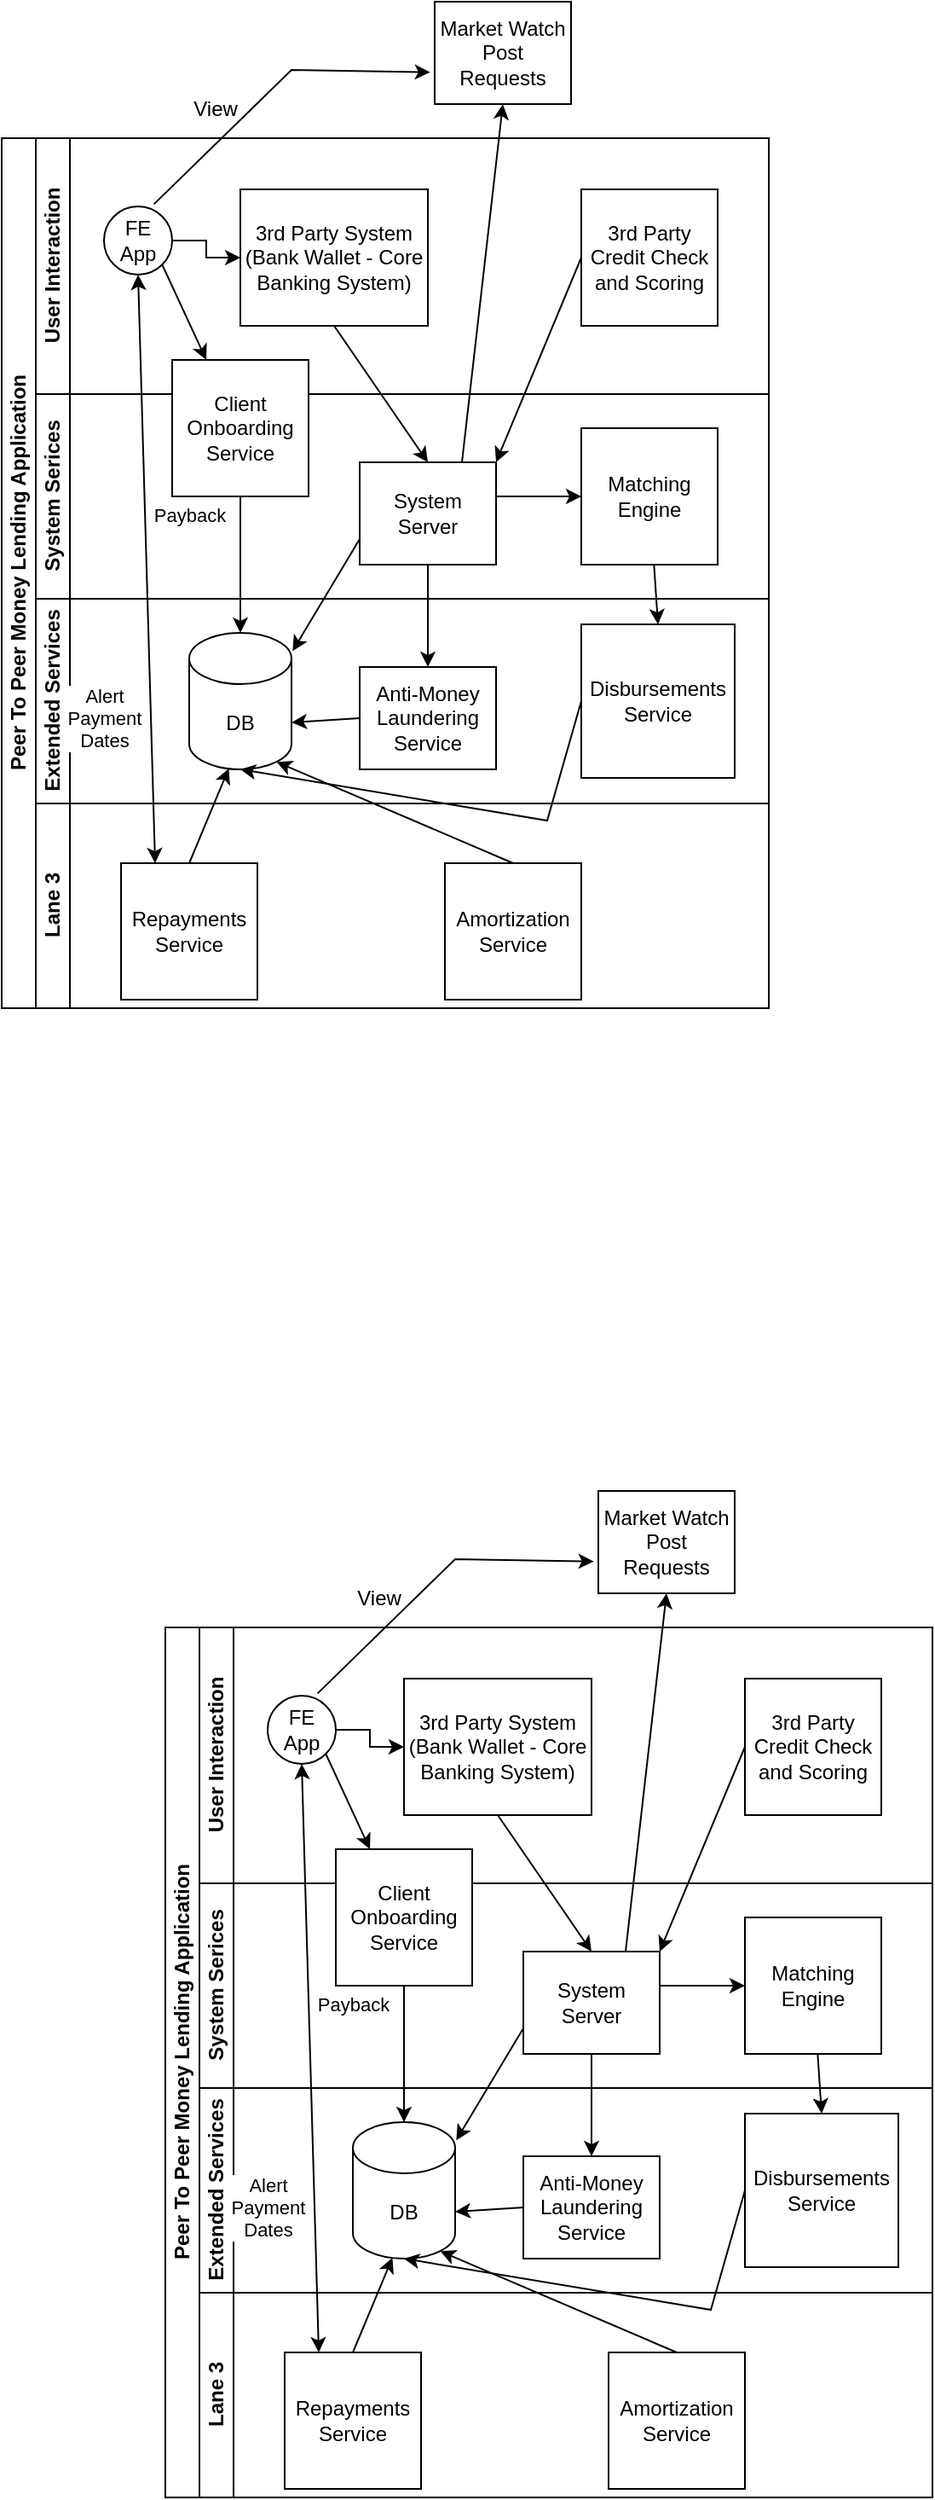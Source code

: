 <mxfile version="21.5.2" type="github">
  <diagram id="prtHgNgQTEPvFCAcTncT" name="Page-1">
    <mxGraphModel dx="1090" dy="641" grid="1" gridSize="10" guides="1" tooltips="1" connect="1" arrows="1" fold="1" page="1" pageScale="1" pageWidth="827" pageHeight="1169" math="0" shadow="0">
      <root>
        <mxCell id="0" />
        <mxCell id="1" parent="0" />
        <mxCell id="dNxyNK7c78bLwvsdeMH5-19" value="Peer To Peer Money Lending Application" style="swimlane;html=1;childLayout=stackLayout;resizeParent=1;resizeParentMax=0;horizontal=0;startSize=20;horizontalStack=0;" parent="1" vertex="1">
          <mxGeometry x="120" y="120" width="450" height="510" as="geometry" />
        </mxCell>
        <mxCell id="dNxyNK7c78bLwvsdeMH5-20" value="User Interaction" style="swimlane;html=1;startSize=20;horizontal=0;" parent="dNxyNK7c78bLwvsdeMH5-19" vertex="1">
          <mxGeometry x="20" width="430" height="150" as="geometry">
            <mxRectangle x="20" width="430" height="30" as="alternateBounds" />
          </mxGeometry>
        </mxCell>
        <mxCell id="dNxyNK7c78bLwvsdeMH5-25" value="" style="edgeStyle=orthogonalEdgeStyle;rounded=0;orthogonalLoop=1;jettySize=auto;html=1;" parent="dNxyNK7c78bLwvsdeMH5-20" source="dNxyNK7c78bLwvsdeMH5-23" target="dNxyNK7c78bLwvsdeMH5-24" edge="1">
          <mxGeometry relative="1" as="geometry" />
        </mxCell>
        <mxCell id="dNxyNK7c78bLwvsdeMH5-23" value="FE&lt;br&gt;App" style="ellipse;whiteSpace=wrap;html=1;" parent="dNxyNK7c78bLwvsdeMH5-20" vertex="1">
          <mxGeometry x="40" y="40" width="40" height="40" as="geometry" />
        </mxCell>
        <mxCell id="dNxyNK7c78bLwvsdeMH5-24" value="3rd Party System (Bank Wallet - Core Banking System)" style="rounded=0;whiteSpace=wrap;html=1;fontFamily=Helvetica;fontSize=12;fontColor=#000000;align=center;" parent="dNxyNK7c78bLwvsdeMH5-20" vertex="1">
          <mxGeometry x="120" y="30" width="110" height="80" as="geometry" />
        </mxCell>
        <mxCell id="m8UpaGy_HR4XhSaPoXqb-14" value="3rd Party Credit Check and Scoring" style="whiteSpace=wrap;html=1;aspect=fixed;" vertex="1" parent="dNxyNK7c78bLwvsdeMH5-20">
          <mxGeometry x="320" y="30" width="80" height="80" as="geometry" />
        </mxCell>
        <mxCell id="dNxyNK7c78bLwvsdeMH5-21" value="System Serices" style="swimlane;html=1;startSize=20;horizontal=0;" parent="dNxyNK7c78bLwvsdeMH5-19" vertex="1">
          <mxGeometry x="20" y="150" width="430" height="120" as="geometry" />
        </mxCell>
        <mxCell id="dNxyNK7c78bLwvsdeMH5-26" value="System Server" style="rounded=0;whiteSpace=wrap;html=1;fontFamily=Helvetica;fontSize=12;fontColor=#000000;align=center;" parent="dNxyNK7c78bLwvsdeMH5-21" vertex="1">
          <mxGeometry x="190" y="40" width="80" height="60" as="geometry" />
        </mxCell>
        <mxCell id="m8UpaGy_HR4XhSaPoXqb-17" value="Matching Engine" style="whiteSpace=wrap;html=1;aspect=fixed;" vertex="1" parent="dNxyNK7c78bLwvsdeMH5-21">
          <mxGeometry x="320" y="20" width="80" height="80" as="geometry" />
        </mxCell>
        <mxCell id="m8UpaGy_HR4XhSaPoXqb-18" value="" style="endArrow=classic;html=1;rounded=0;entryX=0;entryY=0.5;entryDx=0;entryDy=0;" edge="1" parent="dNxyNK7c78bLwvsdeMH5-21" target="m8UpaGy_HR4XhSaPoXqb-17">
          <mxGeometry width="50" height="50" relative="1" as="geometry">
            <mxPoint x="270" y="60" as="sourcePoint" />
            <mxPoint x="320" y="10" as="targetPoint" />
          </mxGeometry>
        </mxCell>
        <mxCell id="m8UpaGy_HR4XhSaPoXqb-35" value="Client Onboarding&lt;br&gt;Service" style="whiteSpace=wrap;html=1;aspect=fixed;" vertex="1" parent="dNxyNK7c78bLwvsdeMH5-21">
          <mxGeometry x="80" y="-20" width="80" height="80" as="geometry" />
        </mxCell>
        <mxCell id="m8UpaGy_HR4XhSaPoXqb-1" value="Extended Services" style="swimlane;html=1;startSize=20;horizontal=0;" vertex="1" parent="dNxyNK7c78bLwvsdeMH5-19">
          <mxGeometry x="20" y="270" width="430" height="120" as="geometry" />
        </mxCell>
        <mxCell id="m8UpaGy_HR4XhSaPoXqb-3" value="Anti-Money Laundering Service" style="rounded=0;whiteSpace=wrap;html=1;fontFamily=Helvetica;fontSize=12;fontColor=#000000;align=center;" vertex="1" parent="m8UpaGy_HR4XhSaPoXqb-1">
          <mxGeometry x="190" y="40" width="80" height="60" as="geometry" />
        </mxCell>
        <mxCell id="m8UpaGy_HR4XhSaPoXqb-12" value="DB" style="shape=cylinder3;whiteSpace=wrap;html=1;boundedLbl=1;backgroundOutline=1;size=15;" vertex="1" parent="m8UpaGy_HR4XhSaPoXqb-1">
          <mxGeometry x="90" y="20" width="60" height="80" as="geometry" />
        </mxCell>
        <mxCell id="m8UpaGy_HR4XhSaPoXqb-22" value="Disbursements&lt;br&gt;Service" style="whiteSpace=wrap;html=1;aspect=fixed;" vertex="1" parent="m8UpaGy_HR4XhSaPoXqb-1">
          <mxGeometry x="320" y="15" width="90" height="90" as="geometry" />
        </mxCell>
        <mxCell id="m8UpaGy_HR4XhSaPoXqb-26" value="" style="endArrow=classic;html=1;rounded=0;exitX=0;exitY=0.5;exitDx=0;exitDy=0;entryX=1;entryY=0;entryDx=0;entryDy=52.5;entryPerimeter=0;" edge="1" parent="m8UpaGy_HR4XhSaPoXqb-1" source="m8UpaGy_HR4XhSaPoXqb-3" target="m8UpaGy_HR4XhSaPoXqb-12">
          <mxGeometry width="50" height="50" relative="1" as="geometry">
            <mxPoint x="120" as="sourcePoint" />
            <mxPoint x="170" y="-50" as="targetPoint" />
          </mxGeometry>
        </mxCell>
        <mxCell id="m8UpaGy_HR4XhSaPoXqb-27" value="" style="endArrow=classic;html=1;rounded=0;exitX=0;exitY=0.5;exitDx=0;exitDy=0;entryX=0.5;entryY=1;entryDx=0;entryDy=0;entryPerimeter=0;" edge="1" parent="m8UpaGy_HR4XhSaPoXqb-1" source="m8UpaGy_HR4XhSaPoXqb-22" target="m8UpaGy_HR4XhSaPoXqb-12">
          <mxGeometry width="50" height="50" relative="1" as="geometry">
            <mxPoint x="370" y="180" as="sourcePoint" />
            <mxPoint x="420" y="130" as="targetPoint" />
            <Array as="points">
              <mxPoint x="300" y="130" />
            </Array>
          </mxGeometry>
        </mxCell>
        <mxCell id="dNxyNK7c78bLwvsdeMH5-22" value="Lane 3" style="swimlane;html=1;startSize=20;horizontal=0;" parent="dNxyNK7c78bLwvsdeMH5-19" vertex="1">
          <mxGeometry x="20" y="390" width="430" height="120" as="geometry" />
        </mxCell>
        <mxCell id="m8UpaGy_HR4XhSaPoXqb-24" value="Amortization&lt;br&gt;Service" style="whiteSpace=wrap;html=1;aspect=fixed;" vertex="1" parent="dNxyNK7c78bLwvsdeMH5-22">
          <mxGeometry x="240" y="35" width="80" height="80" as="geometry" />
        </mxCell>
        <mxCell id="m8UpaGy_HR4XhSaPoXqb-29" value="Repayments&lt;br&gt;Service" style="whiteSpace=wrap;html=1;aspect=fixed;" vertex="1" parent="dNxyNK7c78bLwvsdeMH5-22">
          <mxGeometry x="50" y="35" width="80" height="80" as="geometry" />
        </mxCell>
        <mxCell id="m8UpaGy_HR4XhSaPoXqb-13" value="" style="endArrow=classic;html=1;rounded=0;exitX=0;exitY=0.75;exitDx=0;exitDy=0;entryX=1.011;entryY=0.133;entryDx=0;entryDy=0;entryPerimeter=0;" edge="1" parent="dNxyNK7c78bLwvsdeMH5-19" source="dNxyNK7c78bLwvsdeMH5-26" target="m8UpaGy_HR4XhSaPoXqb-12">
          <mxGeometry width="50" height="50" relative="1" as="geometry">
            <mxPoint x="280" y="350" as="sourcePoint" />
            <mxPoint x="330" y="300" as="targetPoint" />
          </mxGeometry>
        </mxCell>
        <mxCell id="m8UpaGy_HR4XhSaPoXqb-15" value="" style="endArrow=classic;html=1;rounded=0;exitX=0;exitY=0.5;exitDx=0;exitDy=0;entryX=1;entryY=0;entryDx=0;entryDy=0;" edge="1" parent="dNxyNK7c78bLwvsdeMH5-19" source="m8UpaGy_HR4XhSaPoXqb-14" target="dNxyNK7c78bLwvsdeMH5-26">
          <mxGeometry width="50" height="50" relative="1" as="geometry">
            <mxPoint x="280" y="170" as="sourcePoint" />
            <mxPoint x="330" y="120" as="targetPoint" />
          </mxGeometry>
        </mxCell>
        <mxCell id="m8UpaGy_HR4XhSaPoXqb-20" value="" style="endArrow=classic;html=1;rounded=0;exitX=0.5;exitY=1;exitDx=0;exitDy=0;entryX=0.5;entryY=0;entryDx=0;entryDy=0;" edge="1" parent="dNxyNK7c78bLwvsdeMH5-19" source="dNxyNK7c78bLwvsdeMH5-24" target="dNxyNK7c78bLwvsdeMH5-26">
          <mxGeometry width="50" height="50" relative="1" as="geometry">
            <mxPoint x="130" y="220" as="sourcePoint" />
            <mxPoint x="180" y="170" as="targetPoint" />
          </mxGeometry>
        </mxCell>
        <mxCell id="m8UpaGy_HR4XhSaPoXqb-21" value="" style="endArrow=classic;html=1;rounded=0;exitX=0.5;exitY=1;exitDx=0;exitDy=0;entryX=0.5;entryY=0;entryDx=0;entryDy=0;" edge="1" parent="dNxyNK7c78bLwvsdeMH5-19" source="dNxyNK7c78bLwvsdeMH5-26" target="m8UpaGy_HR4XhSaPoXqb-3">
          <mxGeometry width="50" height="50" relative="1" as="geometry">
            <mxPoint x="140" y="270" as="sourcePoint" />
            <mxPoint x="190" y="220" as="targetPoint" />
          </mxGeometry>
        </mxCell>
        <mxCell id="m8UpaGy_HR4XhSaPoXqb-23" value="" style="endArrow=classic;html=1;rounded=0;entryX=0.5;entryY=0;entryDx=0;entryDy=0;" edge="1" parent="dNxyNK7c78bLwvsdeMH5-19" source="m8UpaGy_HR4XhSaPoXqb-17" target="m8UpaGy_HR4XhSaPoXqb-22">
          <mxGeometry width="50" height="50" relative="1" as="geometry">
            <mxPoint x="380" y="254" as="sourcePoint" />
            <mxPoint x="190" y="224" as="targetPoint" />
          </mxGeometry>
        </mxCell>
        <mxCell id="m8UpaGy_HR4XhSaPoXqb-25" value="" style="endArrow=classic;html=1;rounded=0;exitX=0.5;exitY=0;exitDx=0;exitDy=0;entryX=0.855;entryY=1;entryDx=0;entryDy=-4.35;entryPerimeter=0;" edge="1" parent="dNxyNK7c78bLwvsdeMH5-19" source="m8UpaGy_HR4XhSaPoXqb-24" target="m8UpaGy_HR4XhSaPoXqb-12">
          <mxGeometry width="50" height="50" relative="1" as="geometry">
            <mxPoint x="140" y="270" as="sourcePoint" />
            <mxPoint x="190" y="220" as="targetPoint" />
          </mxGeometry>
        </mxCell>
        <mxCell id="m8UpaGy_HR4XhSaPoXqb-30" value="" style="endArrow=classic;startArrow=classic;html=1;rounded=0;entryX=0.5;entryY=1;entryDx=0;entryDy=0;exitX=0.25;exitY=0;exitDx=0;exitDy=0;" edge="1" parent="dNxyNK7c78bLwvsdeMH5-19" source="m8UpaGy_HR4XhSaPoXqb-29" target="dNxyNK7c78bLwvsdeMH5-23">
          <mxGeometry width="50" height="50" relative="1" as="geometry">
            <mxPoint x="140" y="270" as="sourcePoint" />
            <mxPoint x="190" y="220" as="targetPoint" />
          </mxGeometry>
        </mxCell>
        <mxCell id="m8UpaGy_HR4XhSaPoXqb-33" value="Payback" style="edgeLabel;html=1;align=center;verticalAlign=middle;resizable=0;points=[];" vertex="1" connectable="0" parent="m8UpaGy_HR4XhSaPoXqb-30">
          <mxGeometry x="0.18" y="1" relative="1" as="geometry">
            <mxPoint x="27" y="-1" as="offset" />
          </mxGeometry>
        </mxCell>
        <mxCell id="m8UpaGy_HR4XhSaPoXqb-34" value="Alert&lt;br&gt;Payment&lt;br&gt;Dates" style="edgeLabel;html=1;align=center;verticalAlign=middle;resizable=0;points=[];" vertex="1" connectable="0" parent="m8UpaGy_HR4XhSaPoXqb-30">
          <mxGeometry x="0.037" relative="1" as="geometry">
            <mxPoint x="-25" y="94" as="offset" />
          </mxGeometry>
        </mxCell>
        <mxCell id="m8UpaGy_HR4XhSaPoXqb-31" value="" style="endArrow=classic;html=1;rounded=0;exitX=0.5;exitY=0;exitDx=0;exitDy=0;entryX=0.387;entryY=0.993;entryDx=0;entryDy=0;entryPerimeter=0;" edge="1" parent="dNxyNK7c78bLwvsdeMH5-19" source="m8UpaGy_HR4XhSaPoXqb-29" target="m8UpaGy_HR4XhSaPoXqb-12">
          <mxGeometry width="50" height="50" relative="1" as="geometry">
            <mxPoint x="140" y="270" as="sourcePoint" />
            <mxPoint x="130" y="380" as="targetPoint" />
          </mxGeometry>
        </mxCell>
        <mxCell id="m8UpaGy_HR4XhSaPoXqb-36" value="" style="endArrow=classic;html=1;rounded=0;entryX=0.5;entryY=0;entryDx=0;entryDy=0;entryPerimeter=0;exitX=0.5;exitY=1;exitDx=0;exitDy=0;" edge="1" parent="dNxyNK7c78bLwvsdeMH5-19" source="m8UpaGy_HR4XhSaPoXqb-35" target="m8UpaGy_HR4XhSaPoXqb-12">
          <mxGeometry width="50" height="50" relative="1" as="geometry">
            <mxPoint x="90" y="270" as="sourcePoint" />
            <mxPoint x="140" y="220" as="targetPoint" />
          </mxGeometry>
        </mxCell>
        <mxCell id="m8UpaGy_HR4XhSaPoXqb-37" value="" style="endArrow=classic;html=1;rounded=0;exitX=1;exitY=1;exitDx=0;exitDy=0;entryX=0.25;entryY=0;entryDx=0;entryDy=0;" edge="1" parent="dNxyNK7c78bLwvsdeMH5-19" source="dNxyNK7c78bLwvsdeMH5-23" target="m8UpaGy_HR4XhSaPoXqb-35">
          <mxGeometry width="50" height="50" relative="1" as="geometry">
            <mxPoint x="90" y="270" as="sourcePoint" />
            <mxPoint x="140" y="220" as="targetPoint" />
          </mxGeometry>
        </mxCell>
        <mxCell id="dNxyNK7c78bLwvsdeMH5-30" value="Market Watch&lt;br&gt;Post Requests" style="rounded=0;whiteSpace=wrap;html=1;fontFamily=Helvetica;fontSize=12;fontColor=#000000;align=center;" parent="1" vertex="1">
          <mxGeometry x="374" y="40" width="80" height="60" as="geometry" />
        </mxCell>
        <mxCell id="m8UpaGy_HR4XhSaPoXqb-10" value="" style="endArrow=classic;html=1;rounded=0;exitX=0.733;exitY=-0.033;exitDx=0;exitDy=0;exitPerimeter=0;entryX=-0.033;entryY=0.689;entryDx=0;entryDy=0;entryPerimeter=0;" edge="1" parent="1" source="dNxyNK7c78bLwvsdeMH5-23" target="dNxyNK7c78bLwvsdeMH5-30">
          <mxGeometry width="50" height="50" relative="1" as="geometry">
            <mxPoint x="410" y="300" as="sourcePoint" />
            <mxPoint x="460" y="250" as="targetPoint" />
            <Array as="points">
              <mxPoint x="290" y="80" />
            </Array>
          </mxGeometry>
        </mxCell>
        <mxCell id="m8UpaGy_HR4XhSaPoXqb-16" value="" style="endArrow=classic;html=1;rounded=0;exitX=0.75;exitY=0;exitDx=0;exitDy=0;entryX=0.5;entryY=1;entryDx=0;entryDy=0;" edge="1" parent="1" source="dNxyNK7c78bLwvsdeMH5-26" target="dNxyNK7c78bLwvsdeMH5-30">
          <mxGeometry width="50" height="50" relative="1" as="geometry">
            <mxPoint x="400" y="290" as="sourcePoint" />
            <mxPoint x="450" y="240" as="targetPoint" />
          </mxGeometry>
        </mxCell>
        <mxCell id="m8UpaGy_HR4XhSaPoXqb-32" value="View" style="text;html=1;align=center;verticalAlign=middle;resizable=0;points=[];autosize=1;strokeColor=none;fillColor=none;rotation=0;" vertex="1" parent="1">
          <mxGeometry x="220" y="88" width="50" height="30" as="geometry" />
        </mxCell>
        <mxCell id="m8UpaGy_HR4XhSaPoXqb-39" value="Peer To Peer Money Lending Application" style="swimlane;html=1;childLayout=stackLayout;resizeParent=1;resizeParentMax=0;horizontal=0;startSize=20;horizontalStack=0;" vertex="1" parent="1">
          <mxGeometry x="216" y="993" width="450" height="510" as="geometry" />
        </mxCell>
        <mxCell id="m8UpaGy_HR4XhSaPoXqb-40" value="User Interaction" style="swimlane;html=1;startSize=20;horizontal=0;" vertex="1" parent="m8UpaGy_HR4XhSaPoXqb-39">
          <mxGeometry x="20" width="430" height="150" as="geometry">
            <mxRectangle x="20" width="430" height="30" as="alternateBounds" />
          </mxGeometry>
        </mxCell>
        <mxCell id="m8UpaGy_HR4XhSaPoXqb-41" value="" style="edgeStyle=orthogonalEdgeStyle;rounded=0;orthogonalLoop=1;jettySize=auto;html=1;" edge="1" parent="m8UpaGy_HR4XhSaPoXqb-40" source="m8UpaGy_HR4XhSaPoXqb-42" target="m8UpaGy_HR4XhSaPoXqb-43">
          <mxGeometry relative="1" as="geometry" />
        </mxCell>
        <mxCell id="m8UpaGy_HR4XhSaPoXqb-42" value="FE&lt;br&gt;App" style="ellipse;whiteSpace=wrap;html=1;" vertex="1" parent="m8UpaGy_HR4XhSaPoXqb-40">
          <mxGeometry x="40" y="40" width="40" height="40" as="geometry" />
        </mxCell>
        <mxCell id="m8UpaGy_HR4XhSaPoXqb-43" value="3rd Party System (Bank Wallet - Core Banking System)" style="rounded=0;whiteSpace=wrap;html=1;fontFamily=Helvetica;fontSize=12;fontColor=#000000;align=center;" vertex="1" parent="m8UpaGy_HR4XhSaPoXqb-40">
          <mxGeometry x="120" y="30" width="110" height="80" as="geometry" />
        </mxCell>
        <mxCell id="m8UpaGy_HR4XhSaPoXqb-44" value="3rd Party Credit Check and Scoring" style="whiteSpace=wrap;html=1;aspect=fixed;" vertex="1" parent="m8UpaGy_HR4XhSaPoXqb-40">
          <mxGeometry x="320" y="30" width="80" height="80" as="geometry" />
        </mxCell>
        <mxCell id="m8UpaGy_HR4XhSaPoXqb-45" value="System Serices" style="swimlane;html=1;startSize=20;horizontal=0;" vertex="1" parent="m8UpaGy_HR4XhSaPoXqb-39">
          <mxGeometry x="20" y="150" width="430" height="120" as="geometry" />
        </mxCell>
        <mxCell id="m8UpaGy_HR4XhSaPoXqb-46" value="System Server" style="rounded=0;whiteSpace=wrap;html=1;fontFamily=Helvetica;fontSize=12;fontColor=#000000;align=center;" vertex="1" parent="m8UpaGy_HR4XhSaPoXqb-45">
          <mxGeometry x="190" y="40" width="80" height="60" as="geometry" />
        </mxCell>
        <mxCell id="m8UpaGy_HR4XhSaPoXqb-47" value="Matching Engine" style="whiteSpace=wrap;html=1;aspect=fixed;" vertex="1" parent="m8UpaGy_HR4XhSaPoXqb-45">
          <mxGeometry x="320" y="20" width="80" height="80" as="geometry" />
        </mxCell>
        <mxCell id="m8UpaGy_HR4XhSaPoXqb-48" value="" style="endArrow=classic;html=1;rounded=0;entryX=0;entryY=0.5;entryDx=0;entryDy=0;" edge="1" parent="m8UpaGy_HR4XhSaPoXqb-45" target="m8UpaGy_HR4XhSaPoXqb-47">
          <mxGeometry width="50" height="50" relative="1" as="geometry">
            <mxPoint x="270" y="60" as="sourcePoint" />
            <mxPoint x="320" y="10" as="targetPoint" />
          </mxGeometry>
        </mxCell>
        <mxCell id="m8UpaGy_HR4XhSaPoXqb-49" value="Client Onboarding&lt;br&gt;Service" style="whiteSpace=wrap;html=1;aspect=fixed;" vertex="1" parent="m8UpaGy_HR4XhSaPoXqb-45">
          <mxGeometry x="80" y="-20" width="80" height="80" as="geometry" />
        </mxCell>
        <mxCell id="m8UpaGy_HR4XhSaPoXqb-50" value="Extended Services" style="swimlane;html=1;startSize=20;horizontal=0;" vertex="1" parent="m8UpaGy_HR4XhSaPoXqb-39">
          <mxGeometry x="20" y="270" width="430" height="120" as="geometry" />
        </mxCell>
        <mxCell id="m8UpaGy_HR4XhSaPoXqb-51" value="Anti-Money Laundering Service" style="rounded=0;whiteSpace=wrap;html=1;fontFamily=Helvetica;fontSize=12;fontColor=#000000;align=center;" vertex="1" parent="m8UpaGy_HR4XhSaPoXqb-50">
          <mxGeometry x="190" y="40" width="80" height="60" as="geometry" />
        </mxCell>
        <mxCell id="m8UpaGy_HR4XhSaPoXqb-52" value="DB" style="shape=cylinder3;whiteSpace=wrap;html=1;boundedLbl=1;backgroundOutline=1;size=15;" vertex="1" parent="m8UpaGy_HR4XhSaPoXqb-50">
          <mxGeometry x="90" y="20" width="60" height="80" as="geometry" />
        </mxCell>
        <mxCell id="m8UpaGy_HR4XhSaPoXqb-53" value="Disbursements&lt;br&gt;Service" style="whiteSpace=wrap;html=1;aspect=fixed;" vertex="1" parent="m8UpaGy_HR4XhSaPoXqb-50">
          <mxGeometry x="320" y="15" width="90" height="90" as="geometry" />
        </mxCell>
        <mxCell id="m8UpaGy_HR4XhSaPoXqb-54" value="" style="endArrow=classic;html=1;rounded=0;exitX=0;exitY=0.5;exitDx=0;exitDy=0;entryX=1;entryY=0;entryDx=0;entryDy=52.5;entryPerimeter=0;" edge="1" parent="m8UpaGy_HR4XhSaPoXqb-50" source="m8UpaGy_HR4XhSaPoXqb-51" target="m8UpaGy_HR4XhSaPoXqb-52">
          <mxGeometry width="50" height="50" relative="1" as="geometry">
            <mxPoint x="120" as="sourcePoint" />
            <mxPoint x="170" y="-50" as="targetPoint" />
          </mxGeometry>
        </mxCell>
        <mxCell id="m8UpaGy_HR4XhSaPoXqb-55" value="" style="endArrow=classic;html=1;rounded=0;exitX=0;exitY=0.5;exitDx=0;exitDy=0;entryX=0.5;entryY=1;entryDx=0;entryDy=0;entryPerimeter=0;" edge="1" parent="m8UpaGy_HR4XhSaPoXqb-50" source="m8UpaGy_HR4XhSaPoXqb-53" target="m8UpaGy_HR4XhSaPoXqb-52">
          <mxGeometry width="50" height="50" relative="1" as="geometry">
            <mxPoint x="370" y="180" as="sourcePoint" />
            <mxPoint x="420" y="130" as="targetPoint" />
            <Array as="points">
              <mxPoint x="300" y="130" />
            </Array>
          </mxGeometry>
        </mxCell>
        <mxCell id="m8UpaGy_HR4XhSaPoXqb-56" value="Lane 3" style="swimlane;html=1;startSize=20;horizontal=0;" vertex="1" parent="m8UpaGy_HR4XhSaPoXqb-39">
          <mxGeometry x="20" y="390" width="430" height="120" as="geometry" />
        </mxCell>
        <mxCell id="m8UpaGy_HR4XhSaPoXqb-57" value="Amortization&lt;br&gt;Service" style="whiteSpace=wrap;html=1;aspect=fixed;" vertex="1" parent="m8UpaGy_HR4XhSaPoXqb-56">
          <mxGeometry x="240" y="35" width="80" height="80" as="geometry" />
        </mxCell>
        <mxCell id="m8UpaGy_HR4XhSaPoXqb-58" value="Repayments&lt;br&gt;Service" style="whiteSpace=wrap;html=1;aspect=fixed;" vertex="1" parent="m8UpaGy_HR4XhSaPoXqb-56">
          <mxGeometry x="50" y="35" width="80" height="80" as="geometry" />
        </mxCell>
        <mxCell id="m8UpaGy_HR4XhSaPoXqb-59" value="" style="endArrow=classic;html=1;rounded=0;exitX=0;exitY=0.75;exitDx=0;exitDy=0;entryX=1.011;entryY=0.133;entryDx=0;entryDy=0;entryPerimeter=0;" edge="1" parent="m8UpaGy_HR4XhSaPoXqb-39" source="m8UpaGy_HR4XhSaPoXqb-46" target="m8UpaGy_HR4XhSaPoXqb-52">
          <mxGeometry width="50" height="50" relative="1" as="geometry">
            <mxPoint x="280" y="350" as="sourcePoint" />
            <mxPoint x="330" y="300" as="targetPoint" />
          </mxGeometry>
        </mxCell>
        <mxCell id="m8UpaGy_HR4XhSaPoXqb-60" value="" style="endArrow=classic;html=1;rounded=0;exitX=0;exitY=0.5;exitDx=0;exitDy=0;entryX=1;entryY=0;entryDx=0;entryDy=0;" edge="1" parent="m8UpaGy_HR4XhSaPoXqb-39" source="m8UpaGy_HR4XhSaPoXqb-44" target="m8UpaGy_HR4XhSaPoXqb-46">
          <mxGeometry width="50" height="50" relative="1" as="geometry">
            <mxPoint x="280" y="170" as="sourcePoint" />
            <mxPoint x="330" y="120" as="targetPoint" />
          </mxGeometry>
        </mxCell>
        <mxCell id="m8UpaGy_HR4XhSaPoXqb-61" value="" style="endArrow=classic;html=1;rounded=0;exitX=0.5;exitY=1;exitDx=0;exitDy=0;entryX=0.5;entryY=0;entryDx=0;entryDy=0;" edge="1" parent="m8UpaGy_HR4XhSaPoXqb-39" source="m8UpaGy_HR4XhSaPoXqb-43" target="m8UpaGy_HR4XhSaPoXqb-46">
          <mxGeometry width="50" height="50" relative="1" as="geometry">
            <mxPoint x="130" y="220" as="sourcePoint" />
            <mxPoint x="180" y="170" as="targetPoint" />
          </mxGeometry>
        </mxCell>
        <mxCell id="m8UpaGy_HR4XhSaPoXqb-62" value="" style="endArrow=classic;html=1;rounded=0;exitX=0.5;exitY=1;exitDx=0;exitDy=0;entryX=0.5;entryY=0;entryDx=0;entryDy=0;" edge="1" parent="m8UpaGy_HR4XhSaPoXqb-39" source="m8UpaGy_HR4XhSaPoXqb-46" target="m8UpaGy_HR4XhSaPoXqb-51">
          <mxGeometry width="50" height="50" relative="1" as="geometry">
            <mxPoint x="140" y="270" as="sourcePoint" />
            <mxPoint x="190" y="220" as="targetPoint" />
          </mxGeometry>
        </mxCell>
        <mxCell id="m8UpaGy_HR4XhSaPoXqb-63" value="" style="endArrow=classic;html=1;rounded=0;entryX=0.5;entryY=0;entryDx=0;entryDy=0;" edge="1" parent="m8UpaGy_HR4XhSaPoXqb-39" source="m8UpaGy_HR4XhSaPoXqb-47" target="m8UpaGy_HR4XhSaPoXqb-53">
          <mxGeometry width="50" height="50" relative="1" as="geometry">
            <mxPoint x="380" y="254" as="sourcePoint" />
            <mxPoint x="190" y="224" as="targetPoint" />
          </mxGeometry>
        </mxCell>
        <mxCell id="m8UpaGy_HR4XhSaPoXqb-64" value="" style="endArrow=classic;html=1;rounded=0;exitX=0.5;exitY=0;exitDx=0;exitDy=0;entryX=0.855;entryY=1;entryDx=0;entryDy=-4.35;entryPerimeter=0;" edge="1" parent="m8UpaGy_HR4XhSaPoXqb-39" source="m8UpaGy_HR4XhSaPoXqb-57" target="m8UpaGy_HR4XhSaPoXqb-52">
          <mxGeometry width="50" height="50" relative="1" as="geometry">
            <mxPoint x="140" y="270" as="sourcePoint" />
            <mxPoint x="190" y="220" as="targetPoint" />
          </mxGeometry>
        </mxCell>
        <mxCell id="m8UpaGy_HR4XhSaPoXqb-65" value="" style="endArrow=classic;startArrow=classic;html=1;rounded=0;entryX=0.5;entryY=1;entryDx=0;entryDy=0;exitX=0.25;exitY=0;exitDx=0;exitDy=0;" edge="1" parent="m8UpaGy_HR4XhSaPoXqb-39" source="m8UpaGy_HR4XhSaPoXqb-58" target="m8UpaGy_HR4XhSaPoXqb-42">
          <mxGeometry width="50" height="50" relative="1" as="geometry">
            <mxPoint x="140" y="270" as="sourcePoint" />
            <mxPoint x="190" y="220" as="targetPoint" />
          </mxGeometry>
        </mxCell>
        <mxCell id="m8UpaGy_HR4XhSaPoXqb-66" value="Payback" style="edgeLabel;html=1;align=center;verticalAlign=middle;resizable=0;points=[];" vertex="1" connectable="0" parent="m8UpaGy_HR4XhSaPoXqb-65">
          <mxGeometry x="0.18" y="1" relative="1" as="geometry">
            <mxPoint x="27" y="-1" as="offset" />
          </mxGeometry>
        </mxCell>
        <mxCell id="m8UpaGy_HR4XhSaPoXqb-67" value="Alert&lt;br&gt;Payment&lt;br&gt;Dates" style="edgeLabel;html=1;align=center;verticalAlign=middle;resizable=0;points=[];" vertex="1" connectable="0" parent="m8UpaGy_HR4XhSaPoXqb-65">
          <mxGeometry x="0.037" relative="1" as="geometry">
            <mxPoint x="-25" y="94" as="offset" />
          </mxGeometry>
        </mxCell>
        <mxCell id="m8UpaGy_HR4XhSaPoXqb-68" value="" style="endArrow=classic;html=1;rounded=0;exitX=0.5;exitY=0;exitDx=0;exitDy=0;entryX=0.387;entryY=0.993;entryDx=0;entryDy=0;entryPerimeter=0;" edge="1" parent="m8UpaGy_HR4XhSaPoXqb-39" source="m8UpaGy_HR4XhSaPoXqb-58" target="m8UpaGy_HR4XhSaPoXqb-52">
          <mxGeometry width="50" height="50" relative="1" as="geometry">
            <mxPoint x="140" y="270" as="sourcePoint" />
            <mxPoint x="130" y="380" as="targetPoint" />
          </mxGeometry>
        </mxCell>
        <mxCell id="m8UpaGy_HR4XhSaPoXqb-69" value="" style="endArrow=classic;html=1;rounded=0;entryX=0.5;entryY=0;entryDx=0;entryDy=0;entryPerimeter=0;exitX=0.5;exitY=1;exitDx=0;exitDy=0;" edge="1" parent="m8UpaGy_HR4XhSaPoXqb-39" source="m8UpaGy_HR4XhSaPoXqb-49" target="m8UpaGy_HR4XhSaPoXqb-52">
          <mxGeometry width="50" height="50" relative="1" as="geometry">
            <mxPoint x="90" y="270" as="sourcePoint" />
            <mxPoint x="140" y="220" as="targetPoint" />
          </mxGeometry>
        </mxCell>
        <mxCell id="m8UpaGy_HR4XhSaPoXqb-70" value="" style="endArrow=classic;html=1;rounded=0;exitX=1;exitY=1;exitDx=0;exitDy=0;entryX=0.25;entryY=0;entryDx=0;entryDy=0;" edge="1" parent="m8UpaGy_HR4XhSaPoXqb-39" source="m8UpaGy_HR4XhSaPoXqb-42" target="m8UpaGy_HR4XhSaPoXqb-49">
          <mxGeometry width="50" height="50" relative="1" as="geometry">
            <mxPoint x="90" y="270" as="sourcePoint" />
            <mxPoint x="140" y="220" as="targetPoint" />
          </mxGeometry>
        </mxCell>
        <mxCell id="m8UpaGy_HR4XhSaPoXqb-71" value="Market Watch&lt;br&gt;Post Requests" style="rounded=0;whiteSpace=wrap;html=1;fontFamily=Helvetica;fontSize=12;fontColor=#000000;align=center;" vertex="1" parent="1">
          <mxGeometry x="470" y="913" width="80" height="60" as="geometry" />
        </mxCell>
        <mxCell id="m8UpaGy_HR4XhSaPoXqb-72" value="" style="endArrow=classic;html=1;rounded=0;exitX=0.733;exitY=-0.033;exitDx=0;exitDy=0;exitPerimeter=0;entryX=-0.033;entryY=0.689;entryDx=0;entryDy=0;entryPerimeter=0;" edge="1" source="m8UpaGy_HR4XhSaPoXqb-42" target="m8UpaGy_HR4XhSaPoXqb-71" parent="1">
          <mxGeometry width="50" height="50" relative="1" as="geometry">
            <mxPoint x="506" y="1173" as="sourcePoint" />
            <mxPoint x="556" y="1123" as="targetPoint" />
            <Array as="points">
              <mxPoint x="386" y="953" />
            </Array>
          </mxGeometry>
        </mxCell>
        <mxCell id="m8UpaGy_HR4XhSaPoXqb-73" value="" style="endArrow=classic;html=1;rounded=0;exitX=0.75;exitY=0;exitDx=0;exitDy=0;entryX=0.5;entryY=1;entryDx=0;entryDy=0;" edge="1" source="m8UpaGy_HR4XhSaPoXqb-46" target="m8UpaGy_HR4XhSaPoXqb-71" parent="1">
          <mxGeometry width="50" height="50" relative="1" as="geometry">
            <mxPoint x="496" y="1163" as="sourcePoint" />
            <mxPoint x="546" y="1113" as="targetPoint" />
          </mxGeometry>
        </mxCell>
        <mxCell id="m8UpaGy_HR4XhSaPoXqb-74" value="View" style="text;html=1;align=center;verticalAlign=middle;resizable=0;points=[];autosize=1;strokeColor=none;fillColor=none;rotation=0;" vertex="1" parent="1">
          <mxGeometry x="316" y="961" width="50" height="30" as="geometry" />
        </mxCell>
      </root>
    </mxGraphModel>
  </diagram>
</mxfile>

